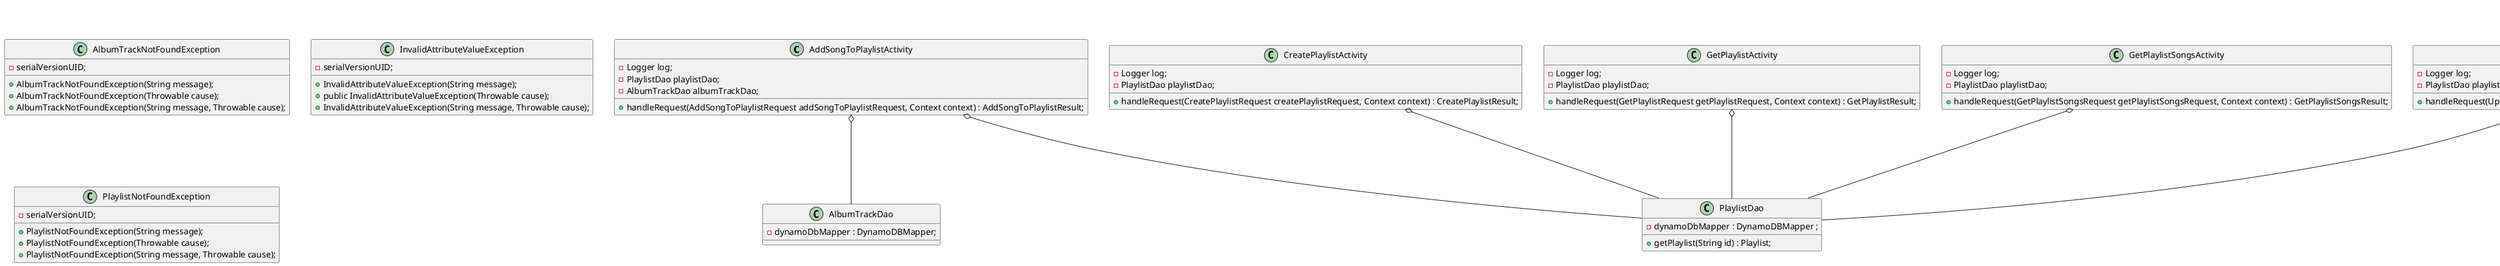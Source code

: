 @startuml
class AddSongToPlaylistActivity {
- Logger log;
- PlaylistDao playlistDao;
- AlbumTrackDao albumTrackDao;
+ handleRequest(AddSongToPlaylistRequest addSongToPlaylistRequest, Context context) : AddSongToPlaylistResult;
}
class CreatePlaylistActivity {
- Logger log;
- PlaylistDao playlistDao;
+ handleRequest(CreatePlaylistRequest createPlaylistRequest, Context context) : CreatePlaylistResult;
}
class  GetPlaylistActivity {
- Logger log;
- PlaylistDao playlistDao;
+ handleRequest(GetPlaylistRequest getPlaylistRequest, Context context) : GetPlaylistResult;
}
class  GetPlaylistSongsActivity {
- Logger log;
- PlaylistDao playlistDao;
+ handleRequest(GetPlaylistSongsRequest getPlaylistSongsRequest, Context context) : GetPlaylistSongsResult;
}
class UpdatePlaylistActivity {
- Logger log;
- PlaylistDao playlistDao;
+ handleRequest(UpdatePlaylistRequest updatePlaylistRequest, Context context) :  UpdatePlaylistResult;
}
class AlbumTrackDao {
- dynamoDbMapper : DynamoDBMapper;
}
class PlaylistDao {
- dynamoDbMapper : DynamoDBMapper ;
+ getPlaylist(String id) : Playlist;
}
class  AlbumTrack {
- @DynamoDBHashKey asin : String
- @DynamoDBRangeKey trackNumber : Integer
- albumName : String
- songTitle : String

}
class Playlist {
- @DynamoDBHashKey id : String
- name : String
- customerId : String
- songCount : Integer
- tags : Set<String>
- songList: List<AlbumTrack>
+ getId()
+ seId(String id)
+ getSongList(): List<AlbumTrack>
+ setSongList(List<AlbumTrack> songList)
}
class AlbumTrackNotFoundException {
- serialVersionUID;
+ AlbumTrackNotFoundException(String message);
+ AlbumTrackNotFoundException(Throwable cause);
+ AlbumTrackNotFoundException(String message, Throwable cause);
}
class InvalidAttributeValueException {
- serialVersionUID;
+ InvalidAttributeValueException(String message);
+ public InvalidAttributeValueException(Throwable cause);
+ InvalidAttributeValueException(String message, Throwable cause);
}
class PlaylistNotFoundException {
- serialVersionUID;
+ PlaylistNotFoundException(String message);
+ PlaylistNotFoundException(Throwable cause);
+ PlaylistNotFoundException(String message, Throwable cause);
}

Playlist o-- AlbumTrack
AddSongToPlaylistActivity o-- AlbumTrackDao
CreatePlaylistActivity o-- PlaylistDao
AddSongToPlaylistActivity o-- PlaylistDao
GetPlaylistActivity o-- PlaylistDao
GetPlaylistSongsActivity o-- PlaylistDao
UpdatePlaylistActivity o-- PlaylistDao


@enduml